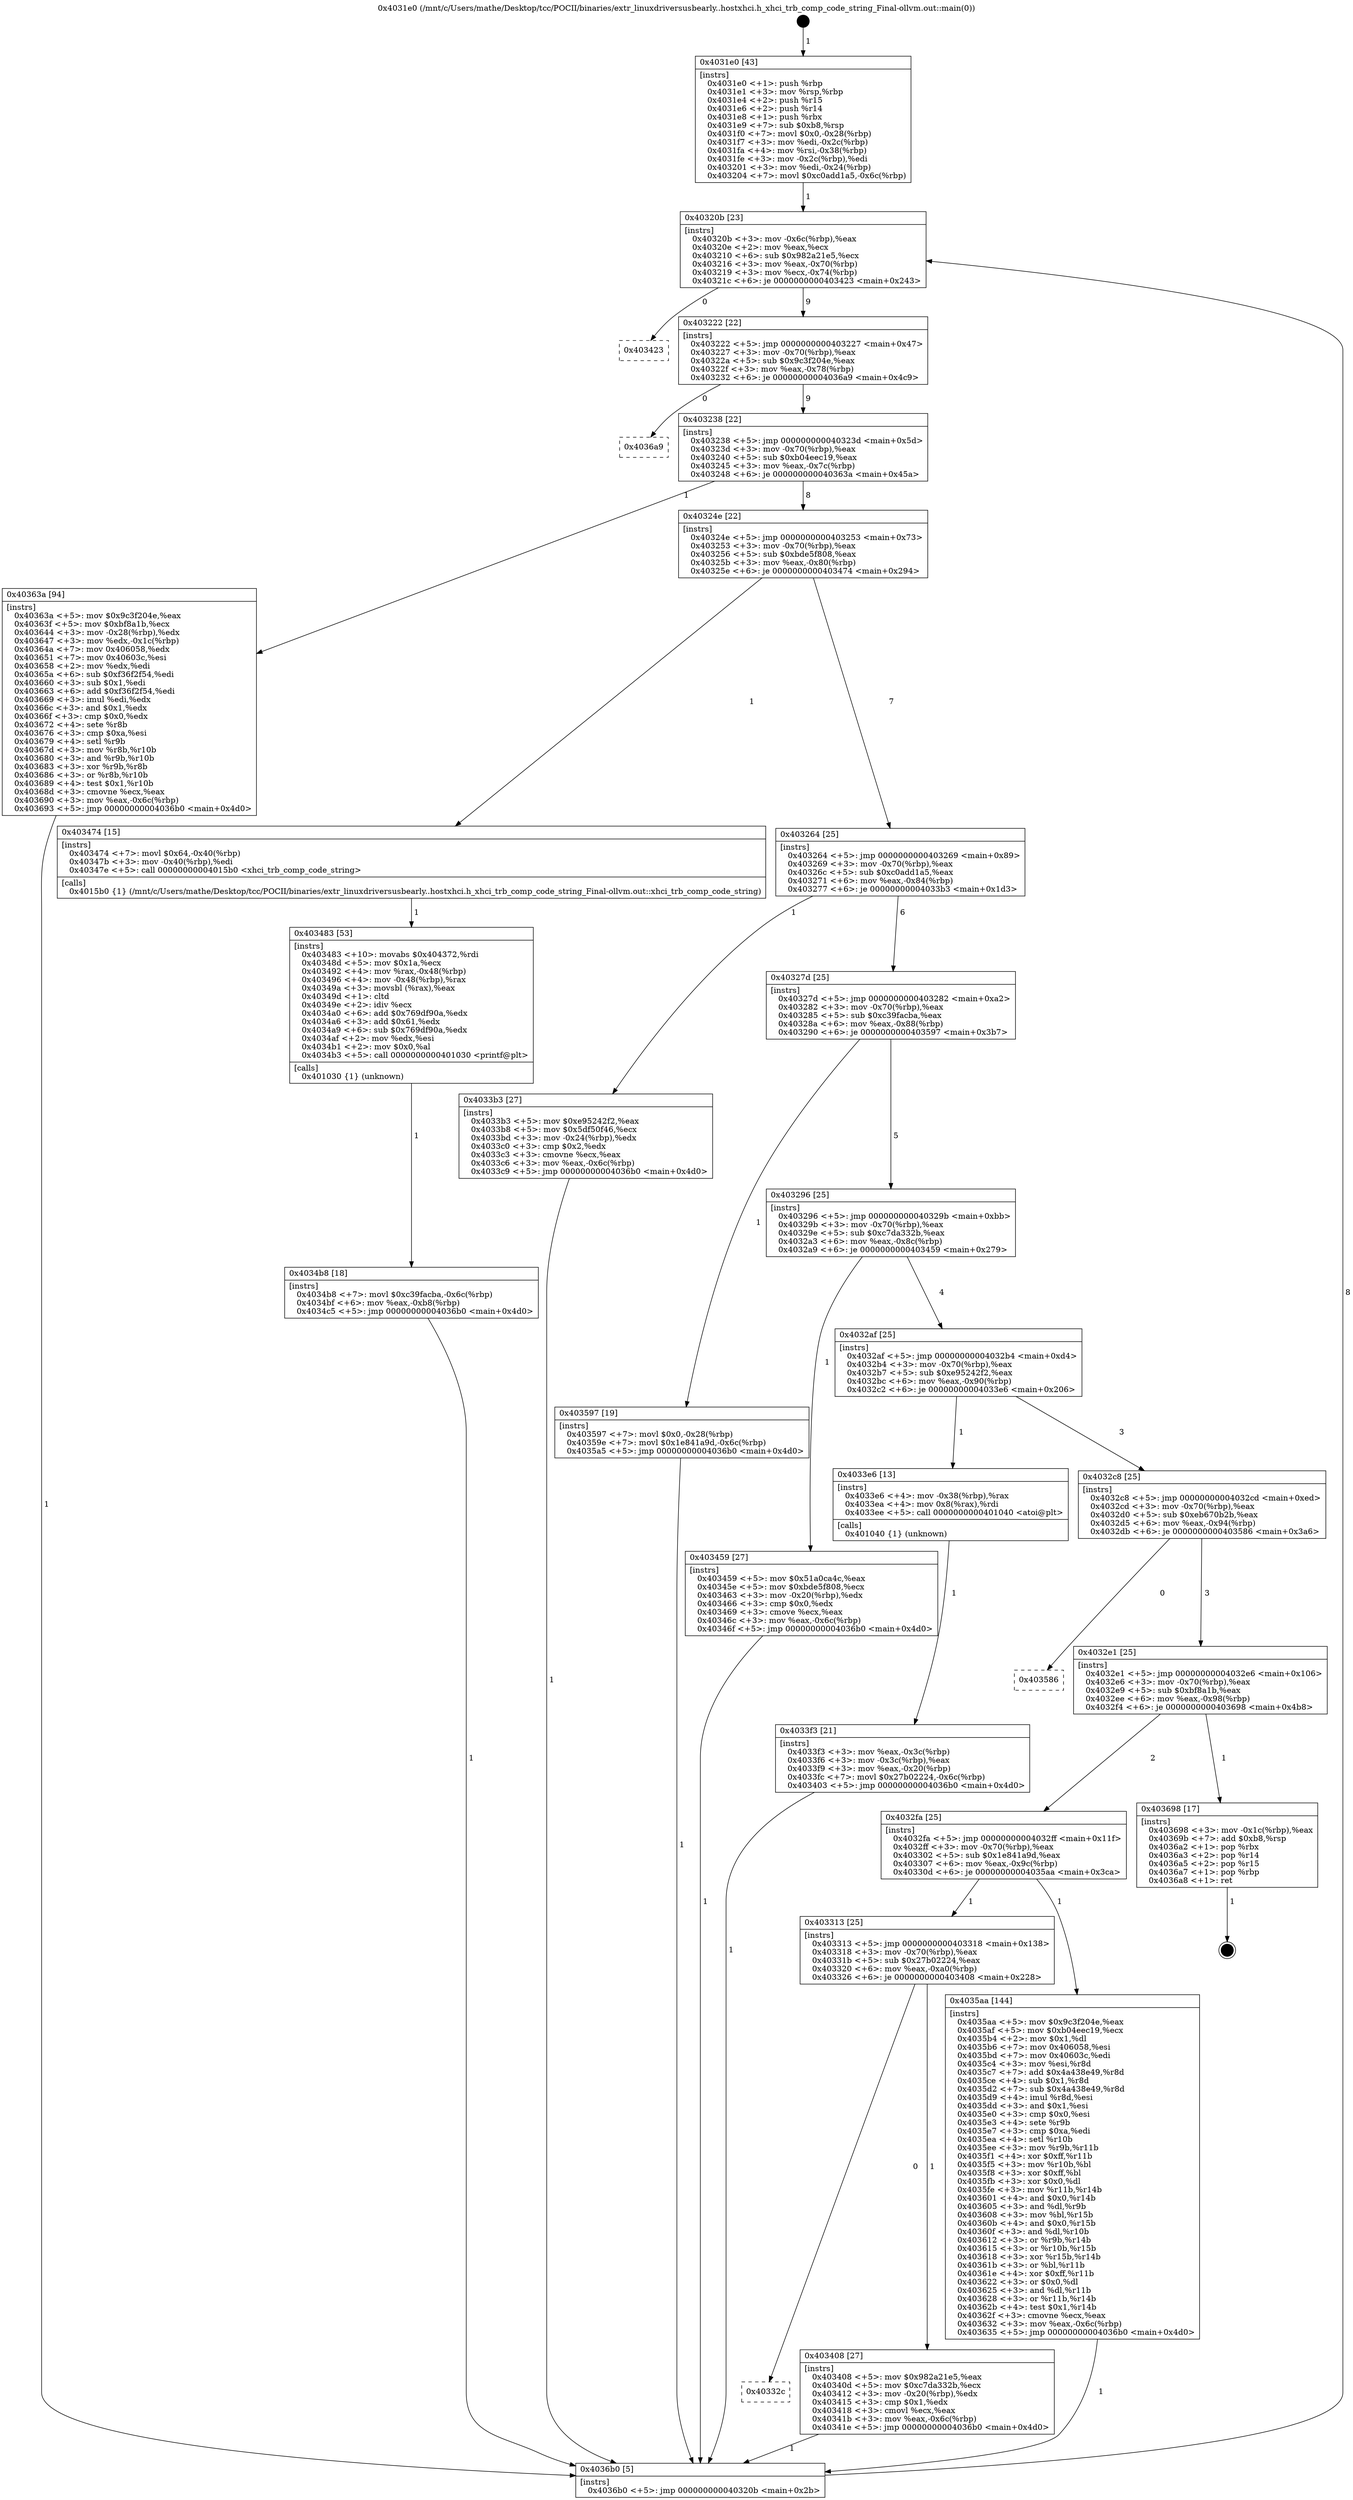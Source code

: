 digraph "0x4031e0" {
  label = "0x4031e0 (/mnt/c/Users/mathe/Desktop/tcc/POCII/binaries/extr_linuxdriversusbearly..hostxhci.h_xhci_trb_comp_code_string_Final-ollvm.out::main(0))"
  labelloc = "t"
  node[shape=record]

  Entry [label="",width=0.3,height=0.3,shape=circle,fillcolor=black,style=filled]
  "0x40320b" [label="{
     0x40320b [23]\l
     | [instrs]\l
     &nbsp;&nbsp;0x40320b \<+3\>: mov -0x6c(%rbp),%eax\l
     &nbsp;&nbsp;0x40320e \<+2\>: mov %eax,%ecx\l
     &nbsp;&nbsp;0x403210 \<+6\>: sub $0x982a21e5,%ecx\l
     &nbsp;&nbsp;0x403216 \<+3\>: mov %eax,-0x70(%rbp)\l
     &nbsp;&nbsp;0x403219 \<+3\>: mov %ecx,-0x74(%rbp)\l
     &nbsp;&nbsp;0x40321c \<+6\>: je 0000000000403423 \<main+0x243\>\l
  }"]
  "0x403423" [label="{
     0x403423\l
  }", style=dashed]
  "0x403222" [label="{
     0x403222 [22]\l
     | [instrs]\l
     &nbsp;&nbsp;0x403222 \<+5\>: jmp 0000000000403227 \<main+0x47\>\l
     &nbsp;&nbsp;0x403227 \<+3\>: mov -0x70(%rbp),%eax\l
     &nbsp;&nbsp;0x40322a \<+5\>: sub $0x9c3f204e,%eax\l
     &nbsp;&nbsp;0x40322f \<+3\>: mov %eax,-0x78(%rbp)\l
     &nbsp;&nbsp;0x403232 \<+6\>: je 00000000004036a9 \<main+0x4c9\>\l
  }"]
  Exit [label="",width=0.3,height=0.3,shape=circle,fillcolor=black,style=filled,peripheries=2]
  "0x4036a9" [label="{
     0x4036a9\l
  }", style=dashed]
  "0x403238" [label="{
     0x403238 [22]\l
     | [instrs]\l
     &nbsp;&nbsp;0x403238 \<+5\>: jmp 000000000040323d \<main+0x5d\>\l
     &nbsp;&nbsp;0x40323d \<+3\>: mov -0x70(%rbp),%eax\l
     &nbsp;&nbsp;0x403240 \<+5\>: sub $0xb04eec19,%eax\l
     &nbsp;&nbsp;0x403245 \<+3\>: mov %eax,-0x7c(%rbp)\l
     &nbsp;&nbsp;0x403248 \<+6\>: je 000000000040363a \<main+0x45a\>\l
  }"]
  "0x4034b8" [label="{
     0x4034b8 [18]\l
     | [instrs]\l
     &nbsp;&nbsp;0x4034b8 \<+7\>: movl $0xc39facba,-0x6c(%rbp)\l
     &nbsp;&nbsp;0x4034bf \<+6\>: mov %eax,-0xb8(%rbp)\l
     &nbsp;&nbsp;0x4034c5 \<+5\>: jmp 00000000004036b0 \<main+0x4d0\>\l
  }"]
  "0x40363a" [label="{
     0x40363a [94]\l
     | [instrs]\l
     &nbsp;&nbsp;0x40363a \<+5\>: mov $0x9c3f204e,%eax\l
     &nbsp;&nbsp;0x40363f \<+5\>: mov $0xbf8a1b,%ecx\l
     &nbsp;&nbsp;0x403644 \<+3\>: mov -0x28(%rbp),%edx\l
     &nbsp;&nbsp;0x403647 \<+3\>: mov %edx,-0x1c(%rbp)\l
     &nbsp;&nbsp;0x40364a \<+7\>: mov 0x406058,%edx\l
     &nbsp;&nbsp;0x403651 \<+7\>: mov 0x40603c,%esi\l
     &nbsp;&nbsp;0x403658 \<+2\>: mov %edx,%edi\l
     &nbsp;&nbsp;0x40365a \<+6\>: sub $0xf36f2f54,%edi\l
     &nbsp;&nbsp;0x403660 \<+3\>: sub $0x1,%edi\l
     &nbsp;&nbsp;0x403663 \<+6\>: add $0xf36f2f54,%edi\l
     &nbsp;&nbsp;0x403669 \<+3\>: imul %edi,%edx\l
     &nbsp;&nbsp;0x40366c \<+3\>: and $0x1,%edx\l
     &nbsp;&nbsp;0x40366f \<+3\>: cmp $0x0,%edx\l
     &nbsp;&nbsp;0x403672 \<+4\>: sete %r8b\l
     &nbsp;&nbsp;0x403676 \<+3\>: cmp $0xa,%esi\l
     &nbsp;&nbsp;0x403679 \<+4\>: setl %r9b\l
     &nbsp;&nbsp;0x40367d \<+3\>: mov %r8b,%r10b\l
     &nbsp;&nbsp;0x403680 \<+3\>: and %r9b,%r10b\l
     &nbsp;&nbsp;0x403683 \<+3\>: xor %r9b,%r8b\l
     &nbsp;&nbsp;0x403686 \<+3\>: or %r8b,%r10b\l
     &nbsp;&nbsp;0x403689 \<+4\>: test $0x1,%r10b\l
     &nbsp;&nbsp;0x40368d \<+3\>: cmovne %ecx,%eax\l
     &nbsp;&nbsp;0x403690 \<+3\>: mov %eax,-0x6c(%rbp)\l
     &nbsp;&nbsp;0x403693 \<+5\>: jmp 00000000004036b0 \<main+0x4d0\>\l
  }"]
  "0x40324e" [label="{
     0x40324e [22]\l
     | [instrs]\l
     &nbsp;&nbsp;0x40324e \<+5\>: jmp 0000000000403253 \<main+0x73\>\l
     &nbsp;&nbsp;0x403253 \<+3\>: mov -0x70(%rbp),%eax\l
     &nbsp;&nbsp;0x403256 \<+5\>: sub $0xbde5f808,%eax\l
     &nbsp;&nbsp;0x40325b \<+3\>: mov %eax,-0x80(%rbp)\l
     &nbsp;&nbsp;0x40325e \<+6\>: je 0000000000403474 \<main+0x294\>\l
  }"]
  "0x403483" [label="{
     0x403483 [53]\l
     | [instrs]\l
     &nbsp;&nbsp;0x403483 \<+10\>: movabs $0x404372,%rdi\l
     &nbsp;&nbsp;0x40348d \<+5\>: mov $0x1a,%ecx\l
     &nbsp;&nbsp;0x403492 \<+4\>: mov %rax,-0x48(%rbp)\l
     &nbsp;&nbsp;0x403496 \<+4\>: mov -0x48(%rbp),%rax\l
     &nbsp;&nbsp;0x40349a \<+3\>: movsbl (%rax),%eax\l
     &nbsp;&nbsp;0x40349d \<+1\>: cltd\l
     &nbsp;&nbsp;0x40349e \<+2\>: idiv %ecx\l
     &nbsp;&nbsp;0x4034a0 \<+6\>: add $0x769df90a,%edx\l
     &nbsp;&nbsp;0x4034a6 \<+3\>: add $0x61,%edx\l
     &nbsp;&nbsp;0x4034a9 \<+6\>: sub $0x769df90a,%edx\l
     &nbsp;&nbsp;0x4034af \<+2\>: mov %edx,%esi\l
     &nbsp;&nbsp;0x4034b1 \<+2\>: mov $0x0,%al\l
     &nbsp;&nbsp;0x4034b3 \<+5\>: call 0000000000401030 \<printf@plt\>\l
     | [calls]\l
     &nbsp;&nbsp;0x401030 \{1\} (unknown)\l
  }"]
  "0x403474" [label="{
     0x403474 [15]\l
     | [instrs]\l
     &nbsp;&nbsp;0x403474 \<+7\>: movl $0x64,-0x40(%rbp)\l
     &nbsp;&nbsp;0x40347b \<+3\>: mov -0x40(%rbp),%edi\l
     &nbsp;&nbsp;0x40347e \<+5\>: call 00000000004015b0 \<xhci_trb_comp_code_string\>\l
     | [calls]\l
     &nbsp;&nbsp;0x4015b0 \{1\} (/mnt/c/Users/mathe/Desktop/tcc/POCII/binaries/extr_linuxdriversusbearly..hostxhci.h_xhci_trb_comp_code_string_Final-ollvm.out::xhci_trb_comp_code_string)\l
  }"]
  "0x403264" [label="{
     0x403264 [25]\l
     | [instrs]\l
     &nbsp;&nbsp;0x403264 \<+5\>: jmp 0000000000403269 \<main+0x89\>\l
     &nbsp;&nbsp;0x403269 \<+3\>: mov -0x70(%rbp),%eax\l
     &nbsp;&nbsp;0x40326c \<+5\>: sub $0xc0add1a5,%eax\l
     &nbsp;&nbsp;0x403271 \<+6\>: mov %eax,-0x84(%rbp)\l
     &nbsp;&nbsp;0x403277 \<+6\>: je 00000000004033b3 \<main+0x1d3\>\l
  }"]
  "0x40332c" [label="{
     0x40332c\l
  }", style=dashed]
  "0x4033b3" [label="{
     0x4033b3 [27]\l
     | [instrs]\l
     &nbsp;&nbsp;0x4033b3 \<+5\>: mov $0xe95242f2,%eax\l
     &nbsp;&nbsp;0x4033b8 \<+5\>: mov $0x5df50f46,%ecx\l
     &nbsp;&nbsp;0x4033bd \<+3\>: mov -0x24(%rbp),%edx\l
     &nbsp;&nbsp;0x4033c0 \<+3\>: cmp $0x2,%edx\l
     &nbsp;&nbsp;0x4033c3 \<+3\>: cmovne %ecx,%eax\l
     &nbsp;&nbsp;0x4033c6 \<+3\>: mov %eax,-0x6c(%rbp)\l
     &nbsp;&nbsp;0x4033c9 \<+5\>: jmp 00000000004036b0 \<main+0x4d0\>\l
  }"]
  "0x40327d" [label="{
     0x40327d [25]\l
     | [instrs]\l
     &nbsp;&nbsp;0x40327d \<+5\>: jmp 0000000000403282 \<main+0xa2\>\l
     &nbsp;&nbsp;0x403282 \<+3\>: mov -0x70(%rbp),%eax\l
     &nbsp;&nbsp;0x403285 \<+5\>: sub $0xc39facba,%eax\l
     &nbsp;&nbsp;0x40328a \<+6\>: mov %eax,-0x88(%rbp)\l
     &nbsp;&nbsp;0x403290 \<+6\>: je 0000000000403597 \<main+0x3b7\>\l
  }"]
  "0x4036b0" [label="{
     0x4036b0 [5]\l
     | [instrs]\l
     &nbsp;&nbsp;0x4036b0 \<+5\>: jmp 000000000040320b \<main+0x2b\>\l
  }"]
  "0x4031e0" [label="{
     0x4031e0 [43]\l
     | [instrs]\l
     &nbsp;&nbsp;0x4031e0 \<+1\>: push %rbp\l
     &nbsp;&nbsp;0x4031e1 \<+3\>: mov %rsp,%rbp\l
     &nbsp;&nbsp;0x4031e4 \<+2\>: push %r15\l
     &nbsp;&nbsp;0x4031e6 \<+2\>: push %r14\l
     &nbsp;&nbsp;0x4031e8 \<+1\>: push %rbx\l
     &nbsp;&nbsp;0x4031e9 \<+7\>: sub $0xb8,%rsp\l
     &nbsp;&nbsp;0x4031f0 \<+7\>: movl $0x0,-0x28(%rbp)\l
     &nbsp;&nbsp;0x4031f7 \<+3\>: mov %edi,-0x2c(%rbp)\l
     &nbsp;&nbsp;0x4031fa \<+4\>: mov %rsi,-0x38(%rbp)\l
     &nbsp;&nbsp;0x4031fe \<+3\>: mov -0x2c(%rbp),%edi\l
     &nbsp;&nbsp;0x403201 \<+3\>: mov %edi,-0x24(%rbp)\l
     &nbsp;&nbsp;0x403204 \<+7\>: movl $0xc0add1a5,-0x6c(%rbp)\l
  }"]
  "0x403408" [label="{
     0x403408 [27]\l
     | [instrs]\l
     &nbsp;&nbsp;0x403408 \<+5\>: mov $0x982a21e5,%eax\l
     &nbsp;&nbsp;0x40340d \<+5\>: mov $0xc7da332b,%ecx\l
     &nbsp;&nbsp;0x403412 \<+3\>: mov -0x20(%rbp),%edx\l
     &nbsp;&nbsp;0x403415 \<+3\>: cmp $0x1,%edx\l
     &nbsp;&nbsp;0x403418 \<+3\>: cmovl %ecx,%eax\l
     &nbsp;&nbsp;0x40341b \<+3\>: mov %eax,-0x6c(%rbp)\l
     &nbsp;&nbsp;0x40341e \<+5\>: jmp 00000000004036b0 \<main+0x4d0\>\l
  }"]
  "0x403597" [label="{
     0x403597 [19]\l
     | [instrs]\l
     &nbsp;&nbsp;0x403597 \<+7\>: movl $0x0,-0x28(%rbp)\l
     &nbsp;&nbsp;0x40359e \<+7\>: movl $0x1e841a9d,-0x6c(%rbp)\l
     &nbsp;&nbsp;0x4035a5 \<+5\>: jmp 00000000004036b0 \<main+0x4d0\>\l
  }"]
  "0x403296" [label="{
     0x403296 [25]\l
     | [instrs]\l
     &nbsp;&nbsp;0x403296 \<+5\>: jmp 000000000040329b \<main+0xbb\>\l
     &nbsp;&nbsp;0x40329b \<+3\>: mov -0x70(%rbp),%eax\l
     &nbsp;&nbsp;0x40329e \<+5\>: sub $0xc7da332b,%eax\l
     &nbsp;&nbsp;0x4032a3 \<+6\>: mov %eax,-0x8c(%rbp)\l
     &nbsp;&nbsp;0x4032a9 \<+6\>: je 0000000000403459 \<main+0x279\>\l
  }"]
  "0x403313" [label="{
     0x403313 [25]\l
     | [instrs]\l
     &nbsp;&nbsp;0x403313 \<+5\>: jmp 0000000000403318 \<main+0x138\>\l
     &nbsp;&nbsp;0x403318 \<+3\>: mov -0x70(%rbp),%eax\l
     &nbsp;&nbsp;0x40331b \<+5\>: sub $0x27b02224,%eax\l
     &nbsp;&nbsp;0x403320 \<+6\>: mov %eax,-0xa0(%rbp)\l
     &nbsp;&nbsp;0x403326 \<+6\>: je 0000000000403408 \<main+0x228\>\l
  }"]
  "0x403459" [label="{
     0x403459 [27]\l
     | [instrs]\l
     &nbsp;&nbsp;0x403459 \<+5\>: mov $0x51a0ca4c,%eax\l
     &nbsp;&nbsp;0x40345e \<+5\>: mov $0xbde5f808,%ecx\l
     &nbsp;&nbsp;0x403463 \<+3\>: mov -0x20(%rbp),%edx\l
     &nbsp;&nbsp;0x403466 \<+3\>: cmp $0x0,%edx\l
     &nbsp;&nbsp;0x403469 \<+3\>: cmove %ecx,%eax\l
     &nbsp;&nbsp;0x40346c \<+3\>: mov %eax,-0x6c(%rbp)\l
     &nbsp;&nbsp;0x40346f \<+5\>: jmp 00000000004036b0 \<main+0x4d0\>\l
  }"]
  "0x4032af" [label="{
     0x4032af [25]\l
     | [instrs]\l
     &nbsp;&nbsp;0x4032af \<+5\>: jmp 00000000004032b4 \<main+0xd4\>\l
     &nbsp;&nbsp;0x4032b4 \<+3\>: mov -0x70(%rbp),%eax\l
     &nbsp;&nbsp;0x4032b7 \<+5\>: sub $0xe95242f2,%eax\l
     &nbsp;&nbsp;0x4032bc \<+6\>: mov %eax,-0x90(%rbp)\l
     &nbsp;&nbsp;0x4032c2 \<+6\>: je 00000000004033e6 \<main+0x206\>\l
  }"]
  "0x4035aa" [label="{
     0x4035aa [144]\l
     | [instrs]\l
     &nbsp;&nbsp;0x4035aa \<+5\>: mov $0x9c3f204e,%eax\l
     &nbsp;&nbsp;0x4035af \<+5\>: mov $0xb04eec19,%ecx\l
     &nbsp;&nbsp;0x4035b4 \<+2\>: mov $0x1,%dl\l
     &nbsp;&nbsp;0x4035b6 \<+7\>: mov 0x406058,%esi\l
     &nbsp;&nbsp;0x4035bd \<+7\>: mov 0x40603c,%edi\l
     &nbsp;&nbsp;0x4035c4 \<+3\>: mov %esi,%r8d\l
     &nbsp;&nbsp;0x4035c7 \<+7\>: add $0x4a438e49,%r8d\l
     &nbsp;&nbsp;0x4035ce \<+4\>: sub $0x1,%r8d\l
     &nbsp;&nbsp;0x4035d2 \<+7\>: sub $0x4a438e49,%r8d\l
     &nbsp;&nbsp;0x4035d9 \<+4\>: imul %r8d,%esi\l
     &nbsp;&nbsp;0x4035dd \<+3\>: and $0x1,%esi\l
     &nbsp;&nbsp;0x4035e0 \<+3\>: cmp $0x0,%esi\l
     &nbsp;&nbsp;0x4035e3 \<+4\>: sete %r9b\l
     &nbsp;&nbsp;0x4035e7 \<+3\>: cmp $0xa,%edi\l
     &nbsp;&nbsp;0x4035ea \<+4\>: setl %r10b\l
     &nbsp;&nbsp;0x4035ee \<+3\>: mov %r9b,%r11b\l
     &nbsp;&nbsp;0x4035f1 \<+4\>: xor $0xff,%r11b\l
     &nbsp;&nbsp;0x4035f5 \<+3\>: mov %r10b,%bl\l
     &nbsp;&nbsp;0x4035f8 \<+3\>: xor $0xff,%bl\l
     &nbsp;&nbsp;0x4035fb \<+3\>: xor $0x0,%dl\l
     &nbsp;&nbsp;0x4035fe \<+3\>: mov %r11b,%r14b\l
     &nbsp;&nbsp;0x403601 \<+4\>: and $0x0,%r14b\l
     &nbsp;&nbsp;0x403605 \<+3\>: and %dl,%r9b\l
     &nbsp;&nbsp;0x403608 \<+3\>: mov %bl,%r15b\l
     &nbsp;&nbsp;0x40360b \<+4\>: and $0x0,%r15b\l
     &nbsp;&nbsp;0x40360f \<+3\>: and %dl,%r10b\l
     &nbsp;&nbsp;0x403612 \<+3\>: or %r9b,%r14b\l
     &nbsp;&nbsp;0x403615 \<+3\>: or %r10b,%r15b\l
     &nbsp;&nbsp;0x403618 \<+3\>: xor %r15b,%r14b\l
     &nbsp;&nbsp;0x40361b \<+3\>: or %bl,%r11b\l
     &nbsp;&nbsp;0x40361e \<+4\>: xor $0xff,%r11b\l
     &nbsp;&nbsp;0x403622 \<+3\>: or $0x0,%dl\l
     &nbsp;&nbsp;0x403625 \<+3\>: and %dl,%r11b\l
     &nbsp;&nbsp;0x403628 \<+3\>: or %r11b,%r14b\l
     &nbsp;&nbsp;0x40362b \<+4\>: test $0x1,%r14b\l
     &nbsp;&nbsp;0x40362f \<+3\>: cmovne %ecx,%eax\l
     &nbsp;&nbsp;0x403632 \<+3\>: mov %eax,-0x6c(%rbp)\l
     &nbsp;&nbsp;0x403635 \<+5\>: jmp 00000000004036b0 \<main+0x4d0\>\l
  }"]
  "0x4033e6" [label="{
     0x4033e6 [13]\l
     | [instrs]\l
     &nbsp;&nbsp;0x4033e6 \<+4\>: mov -0x38(%rbp),%rax\l
     &nbsp;&nbsp;0x4033ea \<+4\>: mov 0x8(%rax),%rdi\l
     &nbsp;&nbsp;0x4033ee \<+5\>: call 0000000000401040 \<atoi@plt\>\l
     | [calls]\l
     &nbsp;&nbsp;0x401040 \{1\} (unknown)\l
  }"]
  "0x4032c8" [label="{
     0x4032c8 [25]\l
     | [instrs]\l
     &nbsp;&nbsp;0x4032c8 \<+5\>: jmp 00000000004032cd \<main+0xed\>\l
     &nbsp;&nbsp;0x4032cd \<+3\>: mov -0x70(%rbp),%eax\l
     &nbsp;&nbsp;0x4032d0 \<+5\>: sub $0xeb670b2b,%eax\l
     &nbsp;&nbsp;0x4032d5 \<+6\>: mov %eax,-0x94(%rbp)\l
     &nbsp;&nbsp;0x4032db \<+6\>: je 0000000000403586 \<main+0x3a6\>\l
  }"]
  "0x4033f3" [label="{
     0x4033f3 [21]\l
     | [instrs]\l
     &nbsp;&nbsp;0x4033f3 \<+3\>: mov %eax,-0x3c(%rbp)\l
     &nbsp;&nbsp;0x4033f6 \<+3\>: mov -0x3c(%rbp),%eax\l
     &nbsp;&nbsp;0x4033f9 \<+3\>: mov %eax,-0x20(%rbp)\l
     &nbsp;&nbsp;0x4033fc \<+7\>: movl $0x27b02224,-0x6c(%rbp)\l
     &nbsp;&nbsp;0x403403 \<+5\>: jmp 00000000004036b0 \<main+0x4d0\>\l
  }"]
  "0x4032fa" [label="{
     0x4032fa [25]\l
     | [instrs]\l
     &nbsp;&nbsp;0x4032fa \<+5\>: jmp 00000000004032ff \<main+0x11f\>\l
     &nbsp;&nbsp;0x4032ff \<+3\>: mov -0x70(%rbp),%eax\l
     &nbsp;&nbsp;0x403302 \<+5\>: sub $0x1e841a9d,%eax\l
     &nbsp;&nbsp;0x403307 \<+6\>: mov %eax,-0x9c(%rbp)\l
     &nbsp;&nbsp;0x40330d \<+6\>: je 00000000004035aa \<main+0x3ca\>\l
  }"]
  "0x403586" [label="{
     0x403586\l
  }", style=dashed]
  "0x4032e1" [label="{
     0x4032e1 [25]\l
     | [instrs]\l
     &nbsp;&nbsp;0x4032e1 \<+5\>: jmp 00000000004032e6 \<main+0x106\>\l
     &nbsp;&nbsp;0x4032e6 \<+3\>: mov -0x70(%rbp),%eax\l
     &nbsp;&nbsp;0x4032e9 \<+5\>: sub $0xbf8a1b,%eax\l
     &nbsp;&nbsp;0x4032ee \<+6\>: mov %eax,-0x98(%rbp)\l
     &nbsp;&nbsp;0x4032f4 \<+6\>: je 0000000000403698 \<main+0x4b8\>\l
  }"]
  "0x403698" [label="{
     0x403698 [17]\l
     | [instrs]\l
     &nbsp;&nbsp;0x403698 \<+3\>: mov -0x1c(%rbp),%eax\l
     &nbsp;&nbsp;0x40369b \<+7\>: add $0xb8,%rsp\l
     &nbsp;&nbsp;0x4036a2 \<+1\>: pop %rbx\l
     &nbsp;&nbsp;0x4036a3 \<+2\>: pop %r14\l
     &nbsp;&nbsp;0x4036a5 \<+2\>: pop %r15\l
     &nbsp;&nbsp;0x4036a7 \<+1\>: pop %rbp\l
     &nbsp;&nbsp;0x4036a8 \<+1\>: ret\l
  }"]
  Entry -> "0x4031e0" [label=" 1"]
  "0x40320b" -> "0x403423" [label=" 0"]
  "0x40320b" -> "0x403222" [label=" 9"]
  "0x403698" -> Exit [label=" 1"]
  "0x403222" -> "0x4036a9" [label=" 0"]
  "0x403222" -> "0x403238" [label=" 9"]
  "0x40363a" -> "0x4036b0" [label=" 1"]
  "0x403238" -> "0x40363a" [label=" 1"]
  "0x403238" -> "0x40324e" [label=" 8"]
  "0x4035aa" -> "0x4036b0" [label=" 1"]
  "0x40324e" -> "0x403474" [label=" 1"]
  "0x40324e" -> "0x403264" [label=" 7"]
  "0x403597" -> "0x4036b0" [label=" 1"]
  "0x403264" -> "0x4033b3" [label=" 1"]
  "0x403264" -> "0x40327d" [label=" 6"]
  "0x4033b3" -> "0x4036b0" [label=" 1"]
  "0x4031e0" -> "0x40320b" [label=" 1"]
  "0x4036b0" -> "0x40320b" [label=" 8"]
  "0x4034b8" -> "0x4036b0" [label=" 1"]
  "0x40327d" -> "0x403597" [label=" 1"]
  "0x40327d" -> "0x403296" [label=" 5"]
  "0x403483" -> "0x4034b8" [label=" 1"]
  "0x403296" -> "0x403459" [label=" 1"]
  "0x403296" -> "0x4032af" [label=" 4"]
  "0x403459" -> "0x4036b0" [label=" 1"]
  "0x4032af" -> "0x4033e6" [label=" 1"]
  "0x4032af" -> "0x4032c8" [label=" 3"]
  "0x4033e6" -> "0x4033f3" [label=" 1"]
  "0x4033f3" -> "0x4036b0" [label=" 1"]
  "0x403408" -> "0x4036b0" [label=" 1"]
  "0x4032c8" -> "0x403586" [label=" 0"]
  "0x4032c8" -> "0x4032e1" [label=" 3"]
  "0x403313" -> "0x403408" [label=" 1"]
  "0x4032e1" -> "0x403698" [label=" 1"]
  "0x4032e1" -> "0x4032fa" [label=" 2"]
  "0x403313" -> "0x40332c" [label=" 0"]
  "0x4032fa" -> "0x4035aa" [label=" 1"]
  "0x4032fa" -> "0x403313" [label=" 1"]
  "0x403474" -> "0x403483" [label=" 1"]
}
